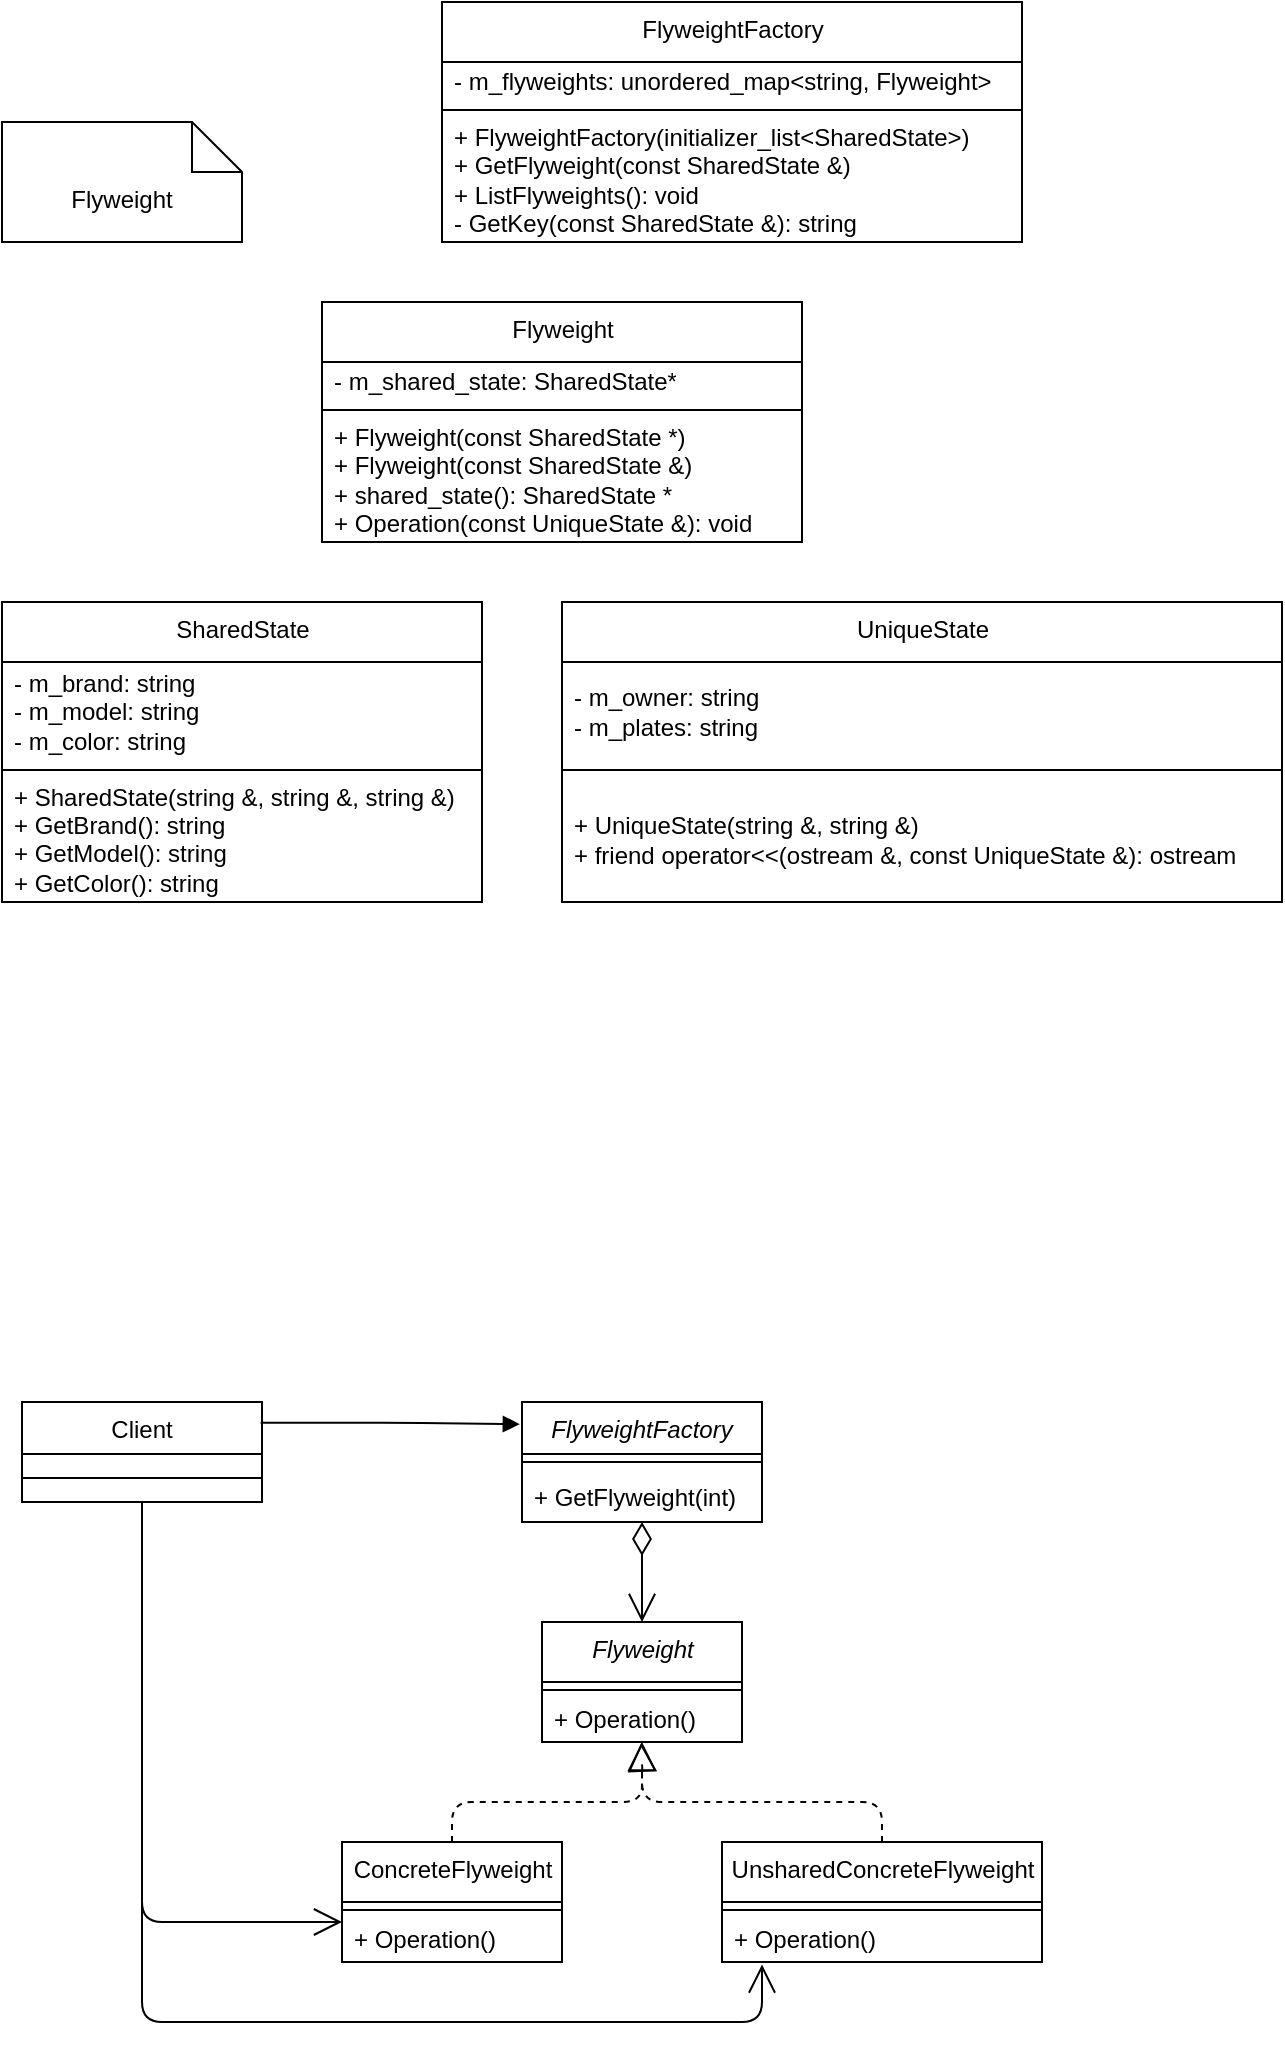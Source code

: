<mxfile>
    <diagram id="N8QoxAC_KWVFvj4ZvQU2" name="Page-1">
        <mxGraphModel dx="1362" dy="401" grid="1" gridSize="10" guides="1" tooltips="1" connect="1" arrows="1" fold="1" page="1" pageScale="1" pageWidth="850" pageHeight="1100" math="0" shadow="0">
            <root>
                <mxCell id="0"/>
                <mxCell id="1" parent="0"/>
                <mxCell id="10" value="Client" style="swimlane;fontStyle=0;align=center;verticalAlign=top;childLayout=stackLayout;horizontal=1;startSize=26;horizontalStack=0;resizeParent=1;resizeParentMax=0;resizeLast=0;collapsible=1;marginBottom=0;strokeWidth=1;" parent="1" vertex="1">
                    <mxGeometry x="50" y="720" width="120" height="50" as="geometry"/>
                </mxCell>
                <mxCell id="11" value="" style="line;strokeWidth=1;fillColor=none;align=left;verticalAlign=middle;spacingTop=-1;spacingLeft=3;spacingRight=3;rotatable=0;labelPosition=right;points=[];portConstraint=eastwest;strokeColor=inherit;" parent="10" vertex="1">
                    <mxGeometry y="26" width="120" height="24" as="geometry"/>
                </mxCell>
                <mxCell id="18" value="FlyweightFactory" style="swimlane;fontStyle=2;align=center;verticalAlign=top;childLayout=stackLayout;horizontal=1;startSize=26;horizontalStack=0;resizeParent=1;resizeParentMax=0;resizeLast=0;collapsible=1;marginBottom=0;strokeWidth=1;" parent="1" vertex="1">
                    <mxGeometry x="300" y="720" width="120" height="60" as="geometry"/>
                </mxCell>
                <mxCell id="19" value="" style="line;strokeWidth=1;fillColor=none;align=left;verticalAlign=middle;spacingTop=-1;spacingLeft=3;spacingRight=3;rotatable=0;labelPosition=right;points=[];portConstraint=eastwest;strokeColor=inherit;fontStyle=0" parent="18" vertex="1">
                    <mxGeometry y="26" width="120" height="8" as="geometry"/>
                </mxCell>
                <mxCell id="20" value="+ GetFlyweight(int)" style="text;strokeColor=none;fillColor=none;align=left;verticalAlign=top;spacingLeft=4;spacingRight=4;overflow=hidden;rotatable=0;points=[[0,0.5],[1,0.5]];portConstraint=eastwest;strokeWidth=1;fontStyle=0" parent="18" vertex="1">
                    <mxGeometry y="34" width="120" height="26" as="geometry"/>
                </mxCell>
                <mxCell id="30" value="Flyweight" style="shape=note2;boundedLbl=1;whiteSpace=wrap;html=1;size=25;verticalAlign=top;align=center;" parent="1" vertex="1">
                    <mxGeometry x="40" y="80" width="120" height="60" as="geometry"/>
                </mxCell>
                <mxCell id="68" value="" style="endArrow=block;endFill=1;html=1;edgeStyle=orthogonalEdgeStyle;align=left;verticalAlign=top;entryX=-0.009;entryY=0.185;entryDx=0;entryDy=0;entryPerimeter=0;exitX=0.994;exitY=0.207;exitDx=0;exitDy=0;exitPerimeter=0;" parent="1" source="10" target="18" edge="1">
                    <mxGeometry x="-1" relative="1" as="geometry">
                        <mxPoint x="170" y="744.58" as="sourcePoint"/>
                        <mxPoint x="330" y="744.58" as="targetPoint"/>
                        <Array as="points">
                            <mxPoint x="240" y="730"/>
                            <mxPoint x="299" y="731"/>
                        </Array>
                    </mxGeometry>
                </mxCell>
                <mxCell id="81" value="&lt;i&gt;Flyweight&lt;/i&gt;" style="swimlane;fontStyle=0;align=center;verticalAlign=top;childLayout=stackLayout;horizontal=1;startSize=30;horizontalStack=0;resizeParent=1;resizeParentMax=0;resizeLast=0;collapsible=0;marginBottom=0;html=1;" parent="1" vertex="1">
                    <mxGeometry x="310" y="830" width="100" height="60" as="geometry"/>
                </mxCell>
                <mxCell id="83" value="" style="line;strokeWidth=1;fillColor=none;align=left;verticalAlign=middle;spacingTop=-1;spacingLeft=3;spacingRight=3;rotatable=0;labelPosition=right;points=[];portConstraint=eastwest;" parent="81" vertex="1">
                    <mxGeometry y="30" width="100" height="8" as="geometry"/>
                </mxCell>
                <mxCell id="84" value="+ Operation()" style="text;html=1;strokeColor=none;fillColor=none;align=left;verticalAlign=middle;spacingLeft=4;spacingRight=4;overflow=hidden;rotatable=0;points=[[0,0.5],[1,0.5]];portConstraint=eastwest;" parent="81" vertex="1">
                    <mxGeometry y="38" width="100" height="22" as="geometry"/>
                </mxCell>
                <mxCell id="85" value="ConcreteFlyweight" style="swimlane;fontStyle=0;align=center;verticalAlign=top;childLayout=stackLayout;horizontal=1;startSize=30;horizontalStack=0;resizeParent=1;resizeParentMax=0;resizeLast=0;collapsible=0;marginBottom=0;html=1;" parent="1" vertex="1">
                    <mxGeometry x="210" y="940" width="110" height="60" as="geometry"/>
                </mxCell>
                <mxCell id="86" value="" style="line;strokeWidth=1;fillColor=none;align=left;verticalAlign=middle;spacingTop=-1;spacingLeft=3;spacingRight=3;rotatable=0;labelPosition=right;points=[];portConstraint=eastwest;" parent="85" vertex="1">
                    <mxGeometry y="30" width="110" height="8" as="geometry"/>
                </mxCell>
                <mxCell id="87" value="+ Operation()" style="text;html=1;strokeColor=none;fillColor=none;align=left;verticalAlign=middle;spacingLeft=4;spacingRight=4;overflow=hidden;rotatable=0;points=[[0,0.5],[1,0.5]];portConstraint=eastwest;" parent="85" vertex="1">
                    <mxGeometry y="38" width="110" height="22" as="geometry"/>
                </mxCell>
                <mxCell id="88" value="UnsharedConcreteFlyweight" style="swimlane;fontStyle=0;align=center;verticalAlign=top;childLayout=stackLayout;horizontal=1;startSize=30;horizontalStack=0;resizeParent=1;resizeParentMax=0;resizeLast=0;collapsible=0;marginBottom=0;html=1;" parent="1" vertex="1">
                    <mxGeometry x="400" y="940" width="160" height="60" as="geometry"/>
                </mxCell>
                <mxCell id="89" value="" style="line;strokeWidth=1;fillColor=none;align=left;verticalAlign=middle;spacingTop=-1;spacingLeft=3;spacingRight=3;rotatable=0;labelPosition=right;points=[];portConstraint=eastwest;" parent="88" vertex="1">
                    <mxGeometry y="30" width="160" height="8" as="geometry"/>
                </mxCell>
                <mxCell id="90" value="+ Operation()" style="text;html=1;strokeColor=none;fillColor=none;align=left;verticalAlign=middle;spacingLeft=4;spacingRight=4;overflow=hidden;rotatable=0;points=[[0,0.5],[1,0.5]];portConstraint=eastwest;" parent="88" vertex="1">
                    <mxGeometry y="38" width="160" height="22" as="geometry"/>
                </mxCell>
                <mxCell id="91" value="" style="endArrow=block;dashed=1;endFill=0;endSize=12;html=1;exitX=0.5;exitY=0;exitDx=0;exitDy=0;edgeStyle=orthogonalEdgeStyle;entryX=0.496;entryY=1.016;entryDx=0;entryDy=0;entryPerimeter=0;" parent="1" source="88" target="84" edge="1">
                    <mxGeometry width="160" relative="1" as="geometry">
                        <mxPoint x="420" y="1070" as="sourcePoint"/>
                        <mxPoint x="360" y="990" as="targetPoint"/>
                        <Array as="points">
                            <mxPoint x="480" y="920"/>
                            <mxPoint x="360" y="920"/>
                            <mxPoint x="360" y="900"/>
                            <mxPoint x="360" y="900"/>
                        </Array>
                    </mxGeometry>
                </mxCell>
                <mxCell id="92" value="" style="endArrow=block;dashed=1;endFill=0;endSize=12;html=1;exitX=0.5;exitY=0;exitDx=0;exitDy=0;edgeStyle=orthogonalEdgeStyle;" parent="1" source="85" edge="1">
                    <mxGeometry width="160" relative="1" as="geometry">
                        <mxPoint x="490" y="950" as="sourcePoint"/>
                        <mxPoint x="360" y="890" as="targetPoint"/>
                        <Array as="points">
                            <mxPoint x="265" y="920"/>
                            <mxPoint x="360" y="920"/>
                        </Array>
                    </mxGeometry>
                </mxCell>
                <mxCell id="93" value="" style="endArrow=open;html=1;endSize=12;startArrow=diamondThin;startSize=14;startFill=0;edgeStyle=orthogonalEdgeStyle;entryX=0.5;entryY=0;entryDx=0;entryDy=0;" parent="1" target="81" edge="1">
                    <mxGeometry relative="1" as="geometry">
                        <mxPoint x="360" y="780" as="sourcePoint"/>
                        <mxPoint x="470" y="800" as="targetPoint"/>
                        <Array as="points">
                            <mxPoint x="360" y="805"/>
                        </Array>
                    </mxGeometry>
                </mxCell>
                <mxCell id="96" value="" style="endArrow=open;endFill=1;endSize=12;html=1;exitX=0.5;exitY=1;exitDx=0;exitDy=0;edgeStyle=orthogonalEdgeStyle;" parent="1" source="10" edge="1">
                    <mxGeometry width="160" relative="1" as="geometry">
                        <mxPoint x="50" y="980" as="sourcePoint"/>
                        <mxPoint x="210" y="980" as="targetPoint"/>
                        <Array as="points">
                            <mxPoint x="110" y="980"/>
                        </Array>
                    </mxGeometry>
                </mxCell>
                <mxCell id="97" value="" style="endArrow=open;endFill=1;endSize=12;html=1;exitX=0.5;exitY=1;exitDx=0;exitDy=0;edgeStyle=orthogonalEdgeStyle;entryX=0.125;entryY=1.058;entryDx=0;entryDy=0;entryPerimeter=0;" parent="1" source="10" target="90" edge="1">
                    <mxGeometry width="160" relative="1" as="geometry">
                        <mxPoint x="120" y="780" as="sourcePoint"/>
                        <mxPoint x="220" y="990" as="targetPoint"/>
                        <Array as="points">
                            <mxPoint x="110" y="1030"/>
                            <mxPoint x="420" y="1030"/>
                        </Array>
                    </mxGeometry>
                </mxCell>
                <mxCell id="98" value="Flyweight" style="swimlane;fontStyle=0;align=center;verticalAlign=top;childLayout=stackLayout;horizontal=1;startSize=30;horizontalStack=0;resizeParent=1;resizeParentMax=0;resizeLast=0;collapsible=0;marginBottom=0;html=1;" vertex="1" parent="1">
                    <mxGeometry x="200" y="170" width="240" height="120" as="geometry"/>
                </mxCell>
                <mxCell id="99" value="- m_shared_state: SharedState*" style="text;html=1;strokeColor=none;fillColor=none;align=left;verticalAlign=middle;spacingLeft=4;spacingRight=4;overflow=hidden;rotatable=0;points=[[0,0.5],[1,0.5]];portConstraint=eastwest;" vertex="1" parent="98">
                    <mxGeometry y="30" width="240" height="20" as="geometry"/>
                </mxCell>
                <mxCell id="100" value="" style="line;strokeWidth=1;fillColor=none;align=left;verticalAlign=middle;spacingTop=-1;spacingLeft=3;spacingRight=3;rotatable=0;labelPosition=right;points=[];portConstraint=eastwest;" vertex="1" parent="98">
                    <mxGeometry y="50" width="240" height="8" as="geometry"/>
                </mxCell>
                <mxCell id="101" value="+ Flyweight(const SharedState *)&lt;br&gt;+ Flyweight(const SharedState &amp;amp;)&lt;br&gt;+ shared_state(): SharedState *&lt;br&gt;+ Operation(const UniqueState &amp;amp;): void" style="text;html=1;strokeColor=none;fillColor=none;align=left;verticalAlign=middle;spacingLeft=4;spacingRight=4;overflow=hidden;rotatable=0;points=[[0,0.5],[1,0.5]];portConstraint=eastwest;" vertex="1" parent="98">
                    <mxGeometry y="58" width="240" height="62" as="geometry"/>
                </mxCell>
                <mxCell id="102" value="SharedState" style="swimlane;fontStyle=0;align=center;verticalAlign=top;childLayout=stackLayout;horizontal=1;startSize=30;horizontalStack=0;resizeParent=1;resizeParentMax=0;resizeLast=0;collapsible=0;marginBottom=0;html=1;" vertex="1" parent="1">
                    <mxGeometry x="40" y="320" width="240" height="150" as="geometry"/>
                </mxCell>
                <mxCell id="103" value="- m_brand: string&lt;br&gt;- m_model: string&lt;br&gt;- m_color: string" style="text;html=1;strokeColor=none;fillColor=none;align=left;verticalAlign=middle;spacingLeft=4;spacingRight=4;overflow=hidden;rotatable=0;points=[[0,0.5],[1,0.5]];portConstraint=eastwest;" vertex="1" parent="102">
                    <mxGeometry y="30" width="240" height="50" as="geometry"/>
                </mxCell>
                <mxCell id="104" value="" style="line;strokeWidth=1;fillColor=none;align=left;verticalAlign=middle;spacingTop=-1;spacingLeft=3;spacingRight=3;rotatable=0;labelPosition=right;points=[];portConstraint=eastwest;" vertex="1" parent="102">
                    <mxGeometry y="80" width="240" height="8" as="geometry"/>
                </mxCell>
                <mxCell id="105" value="+ SharedState(string &amp;amp;, string &amp;amp;, string &amp;amp;)&lt;br&gt;+ GetBrand(): string&lt;br style=&quot;border-color: var(--border-color);&quot;&gt;+ GetModel(): string&lt;br&gt;+ GetColor(): string&lt;br&gt;+ friend operator&amp;lt;&amp;lt;(ostream &amp;amp;, const SharedState &amp;amp;): std::ostream" style="text;html=1;strokeColor=none;fillColor=none;align=left;verticalAlign=middle;spacingLeft=4;spacingRight=4;overflow=hidden;rotatable=0;points=[[0,0.5],[1,0.5]];portConstraint=eastwest;" vertex="1" parent="102">
                    <mxGeometry y="88" width="240" height="62" as="geometry"/>
                </mxCell>
                <mxCell id="106" value="UniqueState" style="swimlane;fontStyle=0;align=center;verticalAlign=top;childLayout=stackLayout;horizontal=1;startSize=30;horizontalStack=0;resizeParent=1;resizeParentMax=0;resizeLast=0;collapsible=0;marginBottom=0;html=1;" vertex="1" parent="1">
                    <mxGeometry x="320" y="320" width="360" height="150" as="geometry"/>
                </mxCell>
                <mxCell id="107" value="- m_owner: string&lt;br&gt;- m_plates: string" style="text;html=1;strokeColor=none;fillColor=none;align=left;verticalAlign=middle;spacingLeft=4;spacingRight=4;overflow=hidden;rotatable=0;points=[[0,0.5],[1,0.5]];portConstraint=eastwest;" vertex="1" parent="106">
                    <mxGeometry y="30" width="360" height="50" as="geometry"/>
                </mxCell>
                <mxCell id="108" value="" style="line;strokeWidth=1;fillColor=none;align=left;verticalAlign=middle;spacingTop=-1;spacingLeft=3;spacingRight=3;rotatable=0;labelPosition=right;points=[];portConstraint=eastwest;" vertex="1" parent="106">
                    <mxGeometry y="80" width="360" height="8" as="geometry"/>
                </mxCell>
                <mxCell id="109" value="+ UniqueState(string &amp;amp;, string &amp;amp;)&lt;br&gt;+ friend operator&amp;lt;&amp;lt;(ostream &amp;amp;, const UniqueState &amp;amp;): ostream" style="text;html=1;strokeColor=none;fillColor=none;align=left;verticalAlign=middle;spacingLeft=4;spacingRight=4;overflow=hidden;rotatable=0;points=[[0,0.5],[1,0.5]];portConstraint=eastwest;" vertex="1" parent="106">
                    <mxGeometry y="88" width="360" height="62" as="geometry"/>
                </mxCell>
                <mxCell id="110" value="FlyweightFactory" style="swimlane;fontStyle=0;align=center;verticalAlign=top;childLayout=stackLayout;horizontal=1;startSize=30;horizontalStack=0;resizeParent=1;resizeParentMax=0;resizeLast=0;collapsible=0;marginBottom=0;html=1;" vertex="1" parent="1">
                    <mxGeometry x="260" y="20" width="290" height="120" as="geometry"/>
                </mxCell>
                <mxCell id="111" value="- m_flyweights: unordered_map&amp;lt;string, Flyweight&amp;gt;" style="text;html=1;strokeColor=none;fillColor=none;align=left;verticalAlign=middle;spacingLeft=4;spacingRight=4;overflow=hidden;rotatable=0;points=[[0,0.5],[1,0.5]];portConstraint=eastwest;" vertex="1" parent="110">
                    <mxGeometry y="30" width="290" height="20" as="geometry"/>
                </mxCell>
                <mxCell id="112" value="" style="line;strokeWidth=1;fillColor=none;align=left;verticalAlign=middle;spacingTop=-1;spacingLeft=3;spacingRight=3;rotatable=0;labelPosition=right;points=[];portConstraint=eastwest;" vertex="1" parent="110">
                    <mxGeometry y="50" width="290" height="8" as="geometry"/>
                </mxCell>
                <mxCell id="113" value="+&amp;nbsp;&lt;span style=&quot;text-align: center;&quot;&gt;FlyweightFactory&lt;/span&gt;(initializer_list&amp;lt;SharedState&amp;gt;)&lt;br&gt;+ GetFlyweight(const SharedState &amp;amp;)&lt;br&gt;+ ListFlyweights(): void&lt;br&gt;- GetKey(const SharedState &amp;amp;): string" style="text;html=1;strokeColor=none;fillColor=none;align=left;verticalAlign=middle;spacingLeft=4;spacingRight=4;overflow=hidden;rotatable=0;points=[[0,0.5],[1,0.5]];portConstraint=eastwest;" vertex="1" parent="110">
                    <mxGeometry y="58" width="290" height="62" as="geometry"/>
                </mxCell>
            </root>
        </mxGraphModel>
    </diagram>
</mxfile>